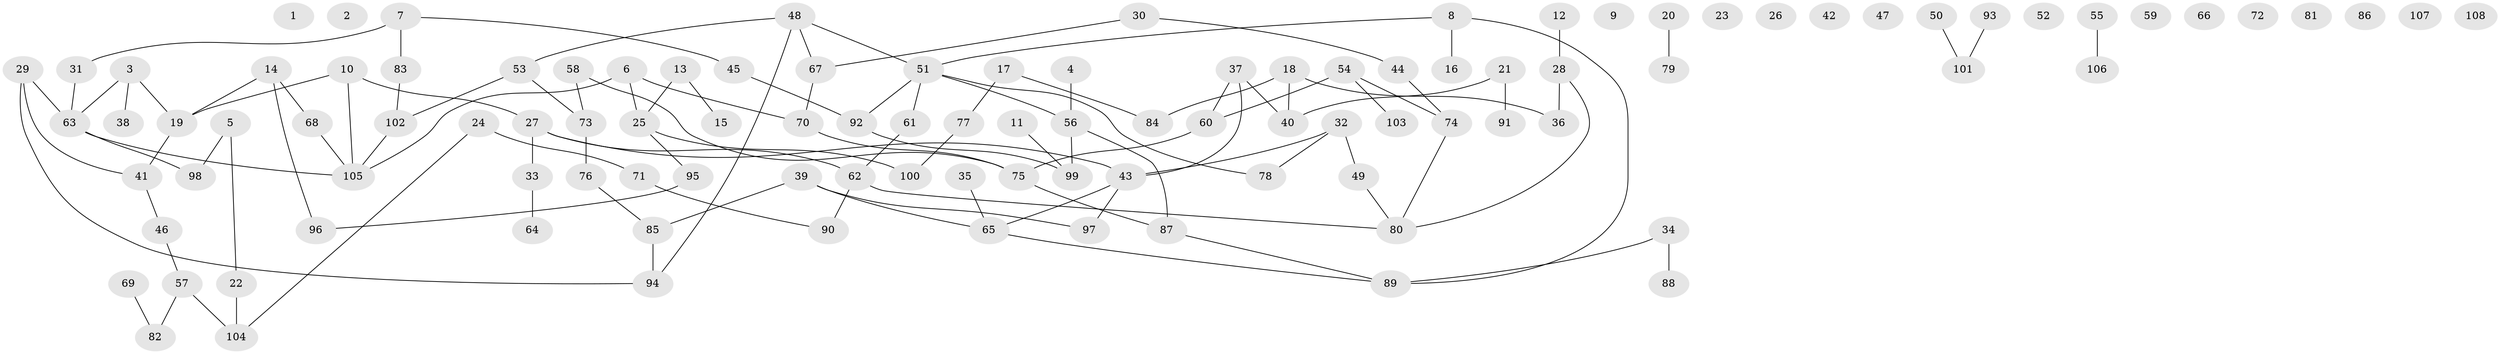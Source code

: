 // coarse degree distribution, {0: 0.25, 6: 0.03125, 3: 0.234375, 2: 0.171875, 9: 0.015625, 8: 0.015625, 5: 0.03125, 1: 0.15625, 4: 0.09375}
// Generated by graph-tools (version 1.1) at 2025/16/03/04/25 18:16:36]
// undirected, 108 vertices, 115 edges
graph export_dot {
graph [start="1"]
  node [color=gray90,style=filled];
  1;
  2;
  3;
  4;
  5;
  6;
  7;
  8;
  9;
  10;
  11;
  12;
  13;
  14;
  15;
  16;
  17;
  18;
  19;
  20;
  21;
  22;
  23;
  24;
  25;
  26;
  27;
  28;
  29;
  30;
  31;
  32;
  33;
  34;
  35;
  36;
  37;
  38;
  39;
  40;
  41;
  42;
  43;
  44;
  45;
  46;
  47;
  48;
  49;
  50;
  51;
  52;
  53;
  54;
  55;
  56;
  57;
  58;
  59;
  60;
  61;
  62;
  63;
  64;
  65;
  66;
  67;
  68;
  69;
  70;
  71;
  72;
  73;
  74;
  75;
  76;
  77;
  78;
  79;
  80;
  81;
  82;
  83;
  84;
  85;
  86;
  87;
  88;
  89;
  90;
  91;
  92;
  93;
  94;
  95;
  96;
  97;
  98;
  99;
  100;
  101;
  102;
  103;
  104;
  105;
  106;
  107;
  108;
  3 -- 19;
  3 -- 38;
  3 -- 63;
  4 -- 56;
  5 -- 22;
  5 -- 98;
  6 -- 25;
  6 -- 70;
  6 -- 105;
  7 -- 31;
  7 -- 45;
  7 -- 83;
  8 -- 16;
  8 -- 51;
  8 -- 89;
  10 -- 19;
  10 -- 27;
  10 -- 105;
  11 -- 99;
  12 -- 28;
  13 -- 15;
  13 -- 25;
  14 -- 19;
  14 -- 68;
  14 -- 96;
  17 -- 77;
  17 -- 84;
  18 -- 36;
  18 -- 40;
  18 -- 84;
  19 -- 41;
  20 -- 79;
  21 -- 40;
  21 -- 91;
  22 -- 104;
  24 -- 71;
  24 -- 104;
  25 -- 95;
  25 -- 100;
  27 -- 33;
  27 -- 43;
  27 -- 62;
  28 -- 36;
  28 -- 80;
  29 -- 41;
  29 -- 63;
  29 -- 94;
  30 -- 44;
  30 -- 67;
  31 -- 63;
  32 -- 43;
  32 -- 49;
  32 -- 78;
  33 -- 64;
  34 -- 88;
  34 -- 89;
  35 -- 65;
  37 -- 40;
  37 -- 43;
  37 -- 60;
  39 -- 65;
  39 -- 85;
  39 -- 97;
  41 -- 46;
  43 -- 65;
  43 -- 97;
  44 -- 74;
  45 -- 92;
  46 -- 57;
  48 -- 51;
  48 -- 53;
  48 -- 67;
  48 -- 94;
  49 -- 80;
  50 -- 101;
  51 -- 56;
  51 -- 61;
  51 -- 78;
  51 -- 92;
  53 -- 73;
  53 -- 102;
  54 -- 60;
  54 -- 74;
  54 -- 103;
  55 -- 106;
  56 -- 87;
  56 -- 99;
  57 -- 82;
  57 -- 104;
  58 -- 73;
  58 -- 75;
  60 -- 75;
  61 -- 62;
  62 -- 80;
  62 -- 90;
  63 -- 98;
  63 -- 105;
  65 -- 89;
  67 -- 70;
  68 -- 105;
  69 -- 82;
  70 -- 75;
  71 -- 90;
  73 -- 76;
  74 -- 80;
  75 -- 87;
  76 -- 85;
  77 -- 100;
  83 -- 102;
  85 -- 94;
  87 -- 89;
  92 -- 99;
  93 -- 101;
  95 -- 96;
  102 -- 105;
}
